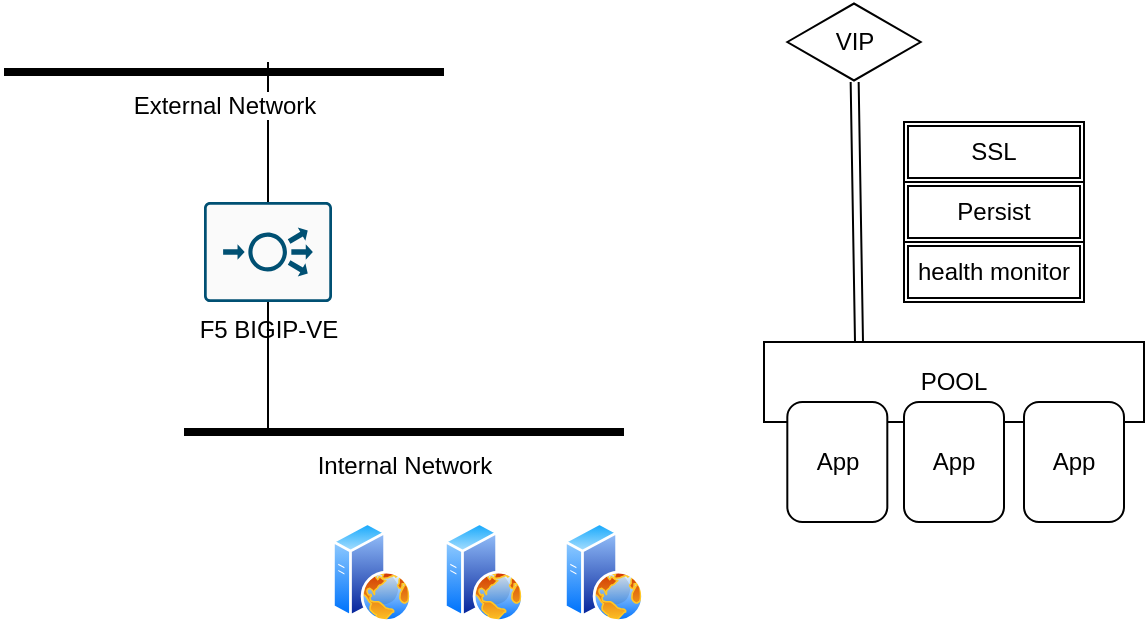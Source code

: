 <mxfile version="13.6.5">
    <diagram id="lTYXSgiVFZrTvqrQ5kvT" name="Page-1">
        <mxGraphModel dx="1193" dy="400" grid="1" gridSize="10" guides="1" tooltips="1" connect="1" arrows="1" fold="1" page="1" pageScale="1" pageWidth="850" pageHeight="1100" math="0" shadow="0">
            <root>
                <mxCell id="0"/>
                <mxCell id="1" parent="0"/>
                <mxCell id="2" value="F5 BIGIP-VE&lt;br&gt;" style="points=[[0.015,0.015,0],[0.985,0.015,0],[0.985,0.985,0],[0.015,0.985,0],[0.25,0,0],[0.5,0,0],[0.75,0,0],[1,0.25,0],[1,0.5,0],[1,0.75,0],[0.75,1,0],[0.5,1,0],[0.25,1,0],[0,0.75,0],[0,0.5,0],[0,0.25,0]];verticalLabelPosition=bottom;html=1;verticalAlign=top;aspect=fixed;align=center;pointerEvents=1;shape=mxgraph.cisco19.rect;prIcon=load_balancer;fillColor=#FAFAFA;strokeColor=#005073;" vertex="1" parent="1">
                    <mxGeometry x="240" y="180" width="64" height="50" as="geometry"/>
                </mxCell>
                <mxCell id="11" value="" style="endArrow=none;html=1;exitX=0.5;exitY=0;exitDx=0;exitDy=0;exitPerimeter=0;" edge="1" parent="1" source="2">
                    <mxGeometry width="50" height="50" relative="1" as="geometry">
                        <mxPoint x="140" y="170" as="sourcePoint"/>
                        <mxPoint x="272" y="110" as="targetPoint"/>
                    </mxGeometry>
                </mxCell>
                <mxCell id="12" value="" style="endArrow=none;html=1;" edge="1" parent="1" source="2" target="19">
                    <mxGeometry width="50" height="50" relative="1" as="geometry">
                        <mxPoint x="282" y="180" as="sourcePoint"/>
                        <mxPoint x="270" y="290" as="targetPoint"/>
                    </mxGeometry>
                </mxCell>
                <mxCell id="19" value="Internal Network" style="line;strokeWidth=4;html=1;perimeter=backbonePerimeter;points=[];outlineConnect=0;" vertex="1" parent="1">
                    <mxGeometry x="230" y="290" width="220" height="10" as="geometry"/>
                </mxCell>
                <mxCell id="20" value="External Network" style="line;strokeWidth=4;html=1;perimeter=backbonePerimeter;points=[];outlineConnect=0;" vertex="1" parent="1">
                    <mxGeometry x="140" y="110" width="220" height="10" as="geometry"/>
                </mxCell>
                <mxCell id="21" value="" style="aspect=fixed;perimeter=ellipsePerimeter;html=1;align=center;shadow=0;dashed=0;spacingTop=3;image;image=img/lib/active_directory/web_server.svg;" vertex="1" parent="1">
                    <mxGeometry x="360" y="340" width="40" height="50" as="geometry"/>
                </mxCell>
                <mxCell id="22" value="" style="aspect=fixed;perimeter=ellipsePerimeter;html=1;align=center;shadow=0;dashed=0;spacingTop=3;image;image=img/lib/active_directory/web_server.svg;" vertex="1" parent="1">
                    <mxGeometry x="304" y="340" width="40" height="50" as="geometry"/>
                </mxCell>
                <mxCell id="23" value="" style="aspect=fixed;perimeter=ellipsePerimeter;html=1;align=center;shadow=0;dashed=0;spacingTop=3;image;image=img/lib/active_directory/web_server.svg;" vertex="1" parent="1">
                    <mxGeometry x="420" y="340" width="40" height="50" as="geometry"/>
                </mxCell>
                <mxCell id="25" value="VIP" style="html=1;whiteSpace=wrap;aspect=fixed;shape=isoRectangle;" vertex="1" parent="1">
                    <mxGeometry x="531.66" y="80" width="66.67" height="40" as="geometry"/>
                </mxCell>
                <mxCell id="28" value="" style="edgeStyle=none;shape=link;rounded=0;orthogonalLoop=1;jettySize=auto;html=1;exitX=0.25;exitY=0;exitDx=0;exitDy=0;" edge="1" parent="1" source="27" target="25">
                    <mxGeometry relative="1" as="geometry"/>
                </mxCell>
                <mxCell id="27" value="POOL" style="rounded=0;whiteSpace=wrap;html=1;" vertex="1" parent="1">
                    <mxGeometry x="520" y="250" width="190" height="40" as="geometry"/>
                </mxCell>
                <mxCell id="29" value="health monitor" style="shape=ext;double=1;rounded=0;whiteSpace=wrap;html=1;" vertex="1" parent="1">
                    <mxGeometry x="590" y="200" width="90" height="30" as="geometry"/>
                </mxCell>
                <mxCell id="31" value="SSL" style="shape=ext;double=1;rounded=0;whiteSpace=wrap;html=1;" vertex="1" parent="1">
                    <mxGeometry x="590" y="140" width="90" height="30" as="geometry"/>
                </mxCell>
                <mxCell id="32" value="Persist" style="shape=ext;double=1;rounded=0;whiteSpace=wrap;html=1;" vertex="1" parent="1">
                    <mxGeometry x="590" y="170" width="90" height="30" as="geometry"/>
                </mxCell>
                <mxCell id="33" value="App" style="rounded=1;whiteSpace=wrap;html=1;" vertex="1" parent="1">
                    <mxGeometry x="531.66" y="280" width="50" height="60" as="geometry"/>
                </mxCell>
                <mxCell id="34" value="App" style="rounded=1;whiteSpace=wrap;html=1;" vertex="1" parent="1">
                    <mxGeometry x="590" y="280" width="50" height="60" as="geometry"/>
                </mxCell>
                <mxCell id="35" value="App" style="rounded=1;whiteSpace=wrap;html=1;" vertex="1" parent="1">
                    <mxGeometry x="650" y="280" width="50" height="60" as="geometry"/>
                </mxCell>
            </root>
        </mxGraphModel>
    </diagram>
</mxfile>